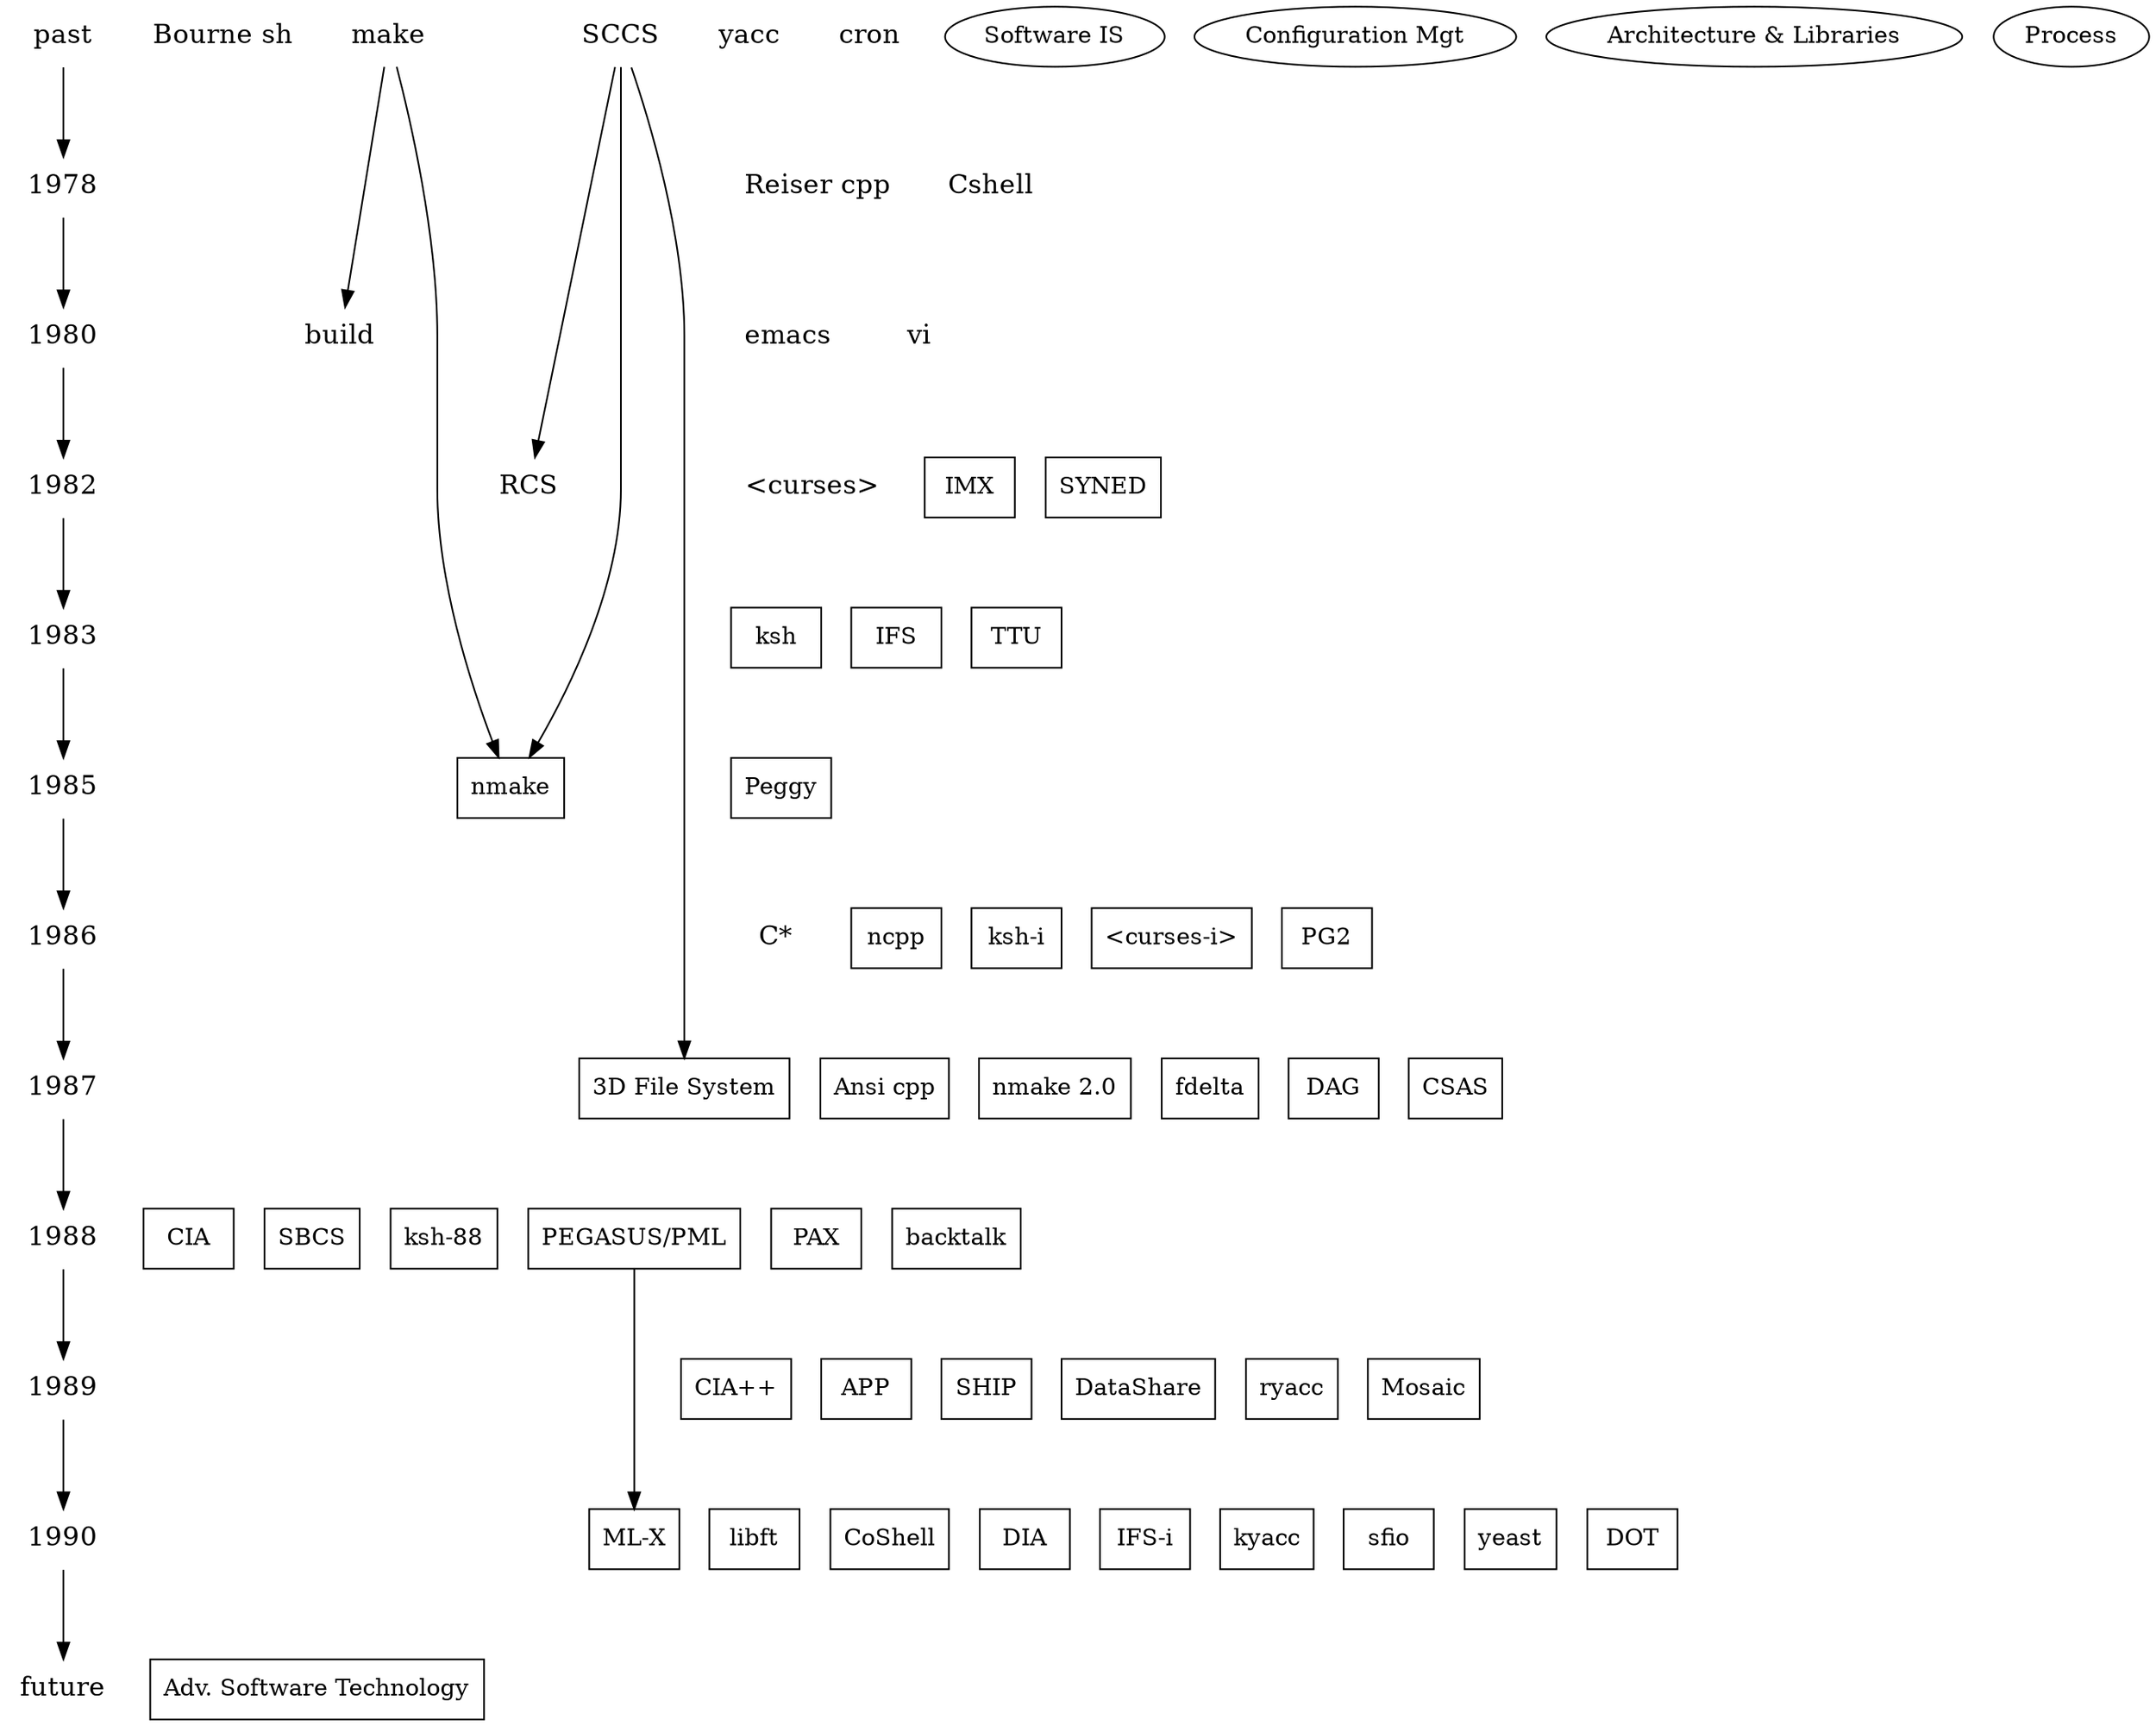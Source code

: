 digraph asde91 {
	ranksep=.75;
	{
		node [shape=plaintext, fontsize=16];
		/* the time-line graph */
		past -> 1978 -> 1980 -> 1982 -> 1983 -> 1985 -> 1986 -> 1987 -> 1988 -> 1989 -> 1990 -> "future";
		/* ancestor programs */
		"Bourne sh"; "make"; "SCCS"; "yacc"; "cron"; "Reiser cpp";
		"Cshell"; "emacs"; "build"; "vi"; "<curses>"; "RCS"; "C*";
	}
	{ 
		rank = same;
		"Software IS"; "Configuration Mgt"; "Architecture & Libraries";
		"Process";
	};
	node [shape=box];
	{ rank = same; "past"; "SCCS"; "make"; "Bourne sh"; "yacc"; "cron"; }
	{ rank = same; 1978; "Reiser cpp"; "Cshell"; }
	{ rank = same; 1980; "build"; "emacs"; "vi"; }
	{ rank = same; 1982; "RCS"; "<curses>"; "IMX"; "SYNED"; }
	{ rank = same; 1983; "ksh"; "IFS"; "TTU"; }
	{ rank = same; 1985; "nmake"; "Peggy"; }
	{ rank = same; 1986; "C*"; "ncpp"; "ksh-i"; "<curses-i>"; "PG2"; }
	{ rank = same; 1987; "Ansi cpp"; "nmake 2.0"; "3D File System"; "fdelta"; "DAG"; "CSAS";}
	{ rank = same; 1988; "CIA"; "SBCS"; "ksh-88"; "PEGASUS/PML"; "PAX"; "backtalk"; }
	{ rank = same; 1989; "CIA++"; "APP"; "SHIP"; "DataShare"; "ryacc"; "Mosaic"; }
	{ rank = same; 1990; "libft"; "CoShell"; "DIA"; "IFS-i"; "kyacc"; "sfio"; "yeast"; "ML-X"; "DOT"; }
	{ rank = same; "future"; "Adv. Software Technology"; }
	"PEGASUS/PML" -> "ML-X";
	"SCCS" -> "nmake";
	"SCCS" -> "3D File System";
	"SCCS" -> "RCS";
	"make" -> "nmake";
	"make" -> "build";
}
